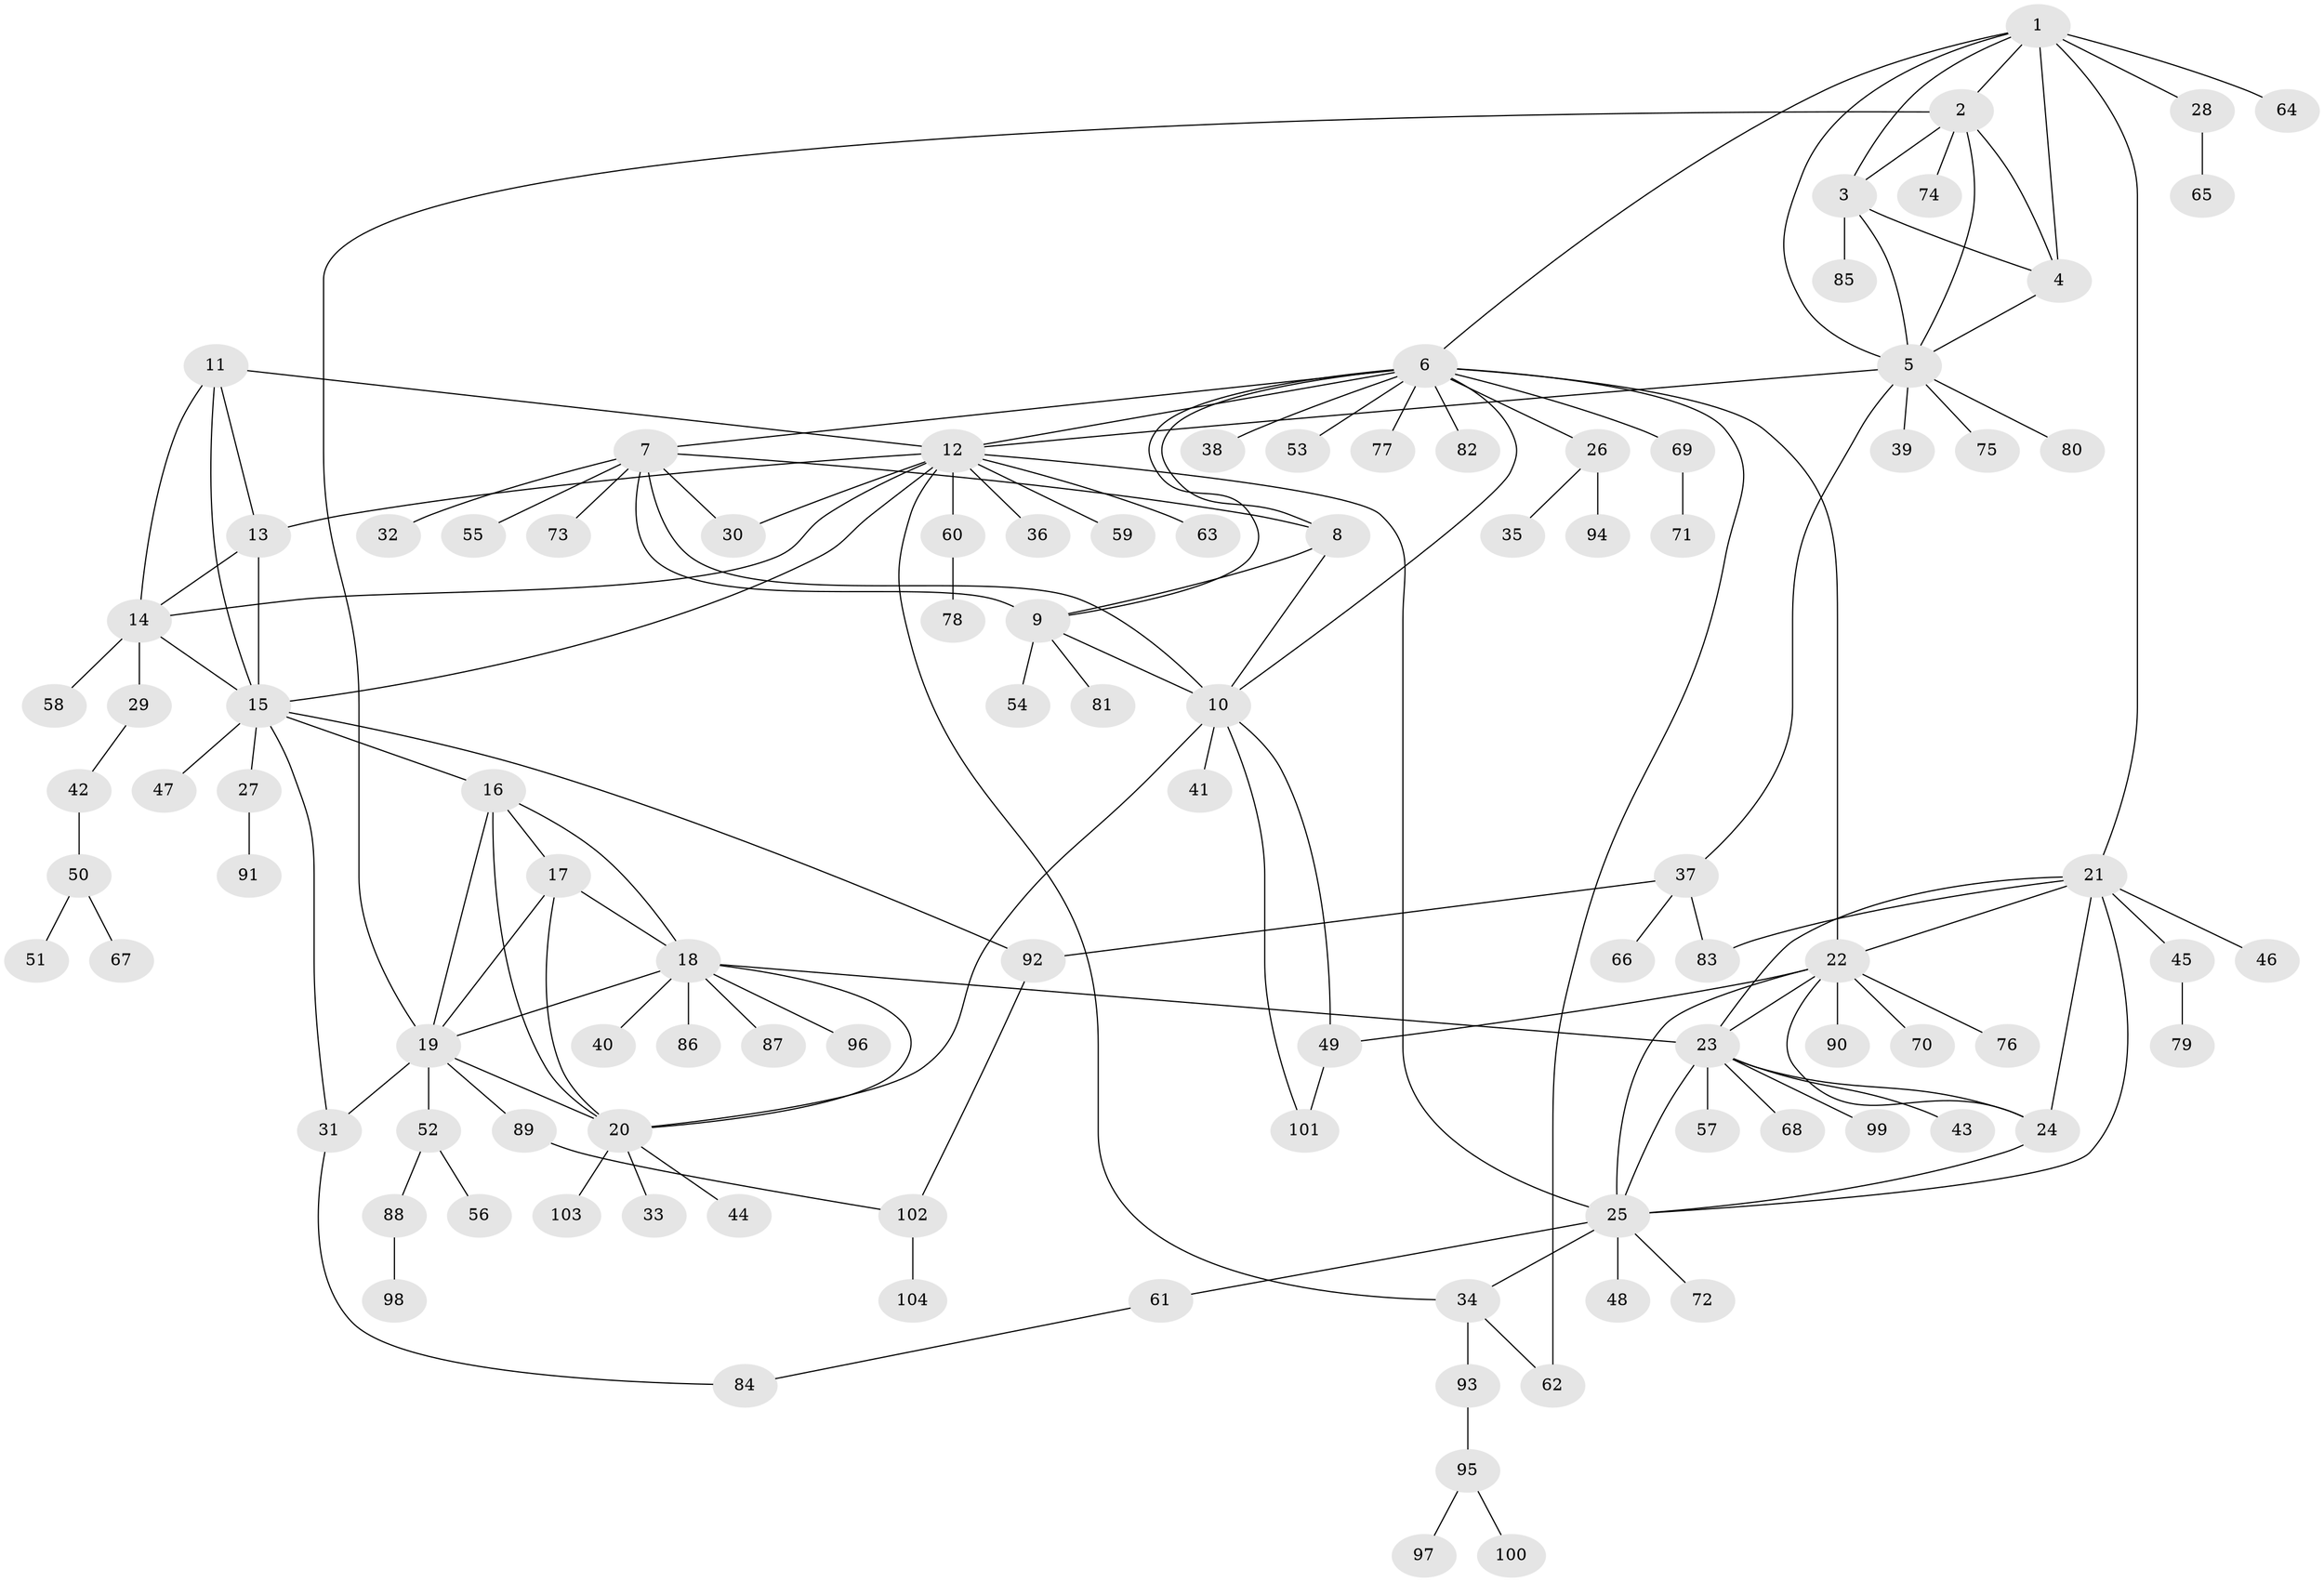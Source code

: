 // Generated by graph-tools (version 1.1) at 2025/55/03/09/25 04:55:52]
// undirected, 104 vertices, 149 edges
graph export_dot {
graph [start="1"]
  node [color=gray90,style=filled];
  1;
  2;
  3;
  4;
  5;
  6;
  7;
  8;
  9;
  10;
  11;
  12;
  13;
  14;
  15;
  16;
  17;
  18;
  19;
  20;
  21;
  22;
  23;
  24;
  25;
  26;
  27;
  28;
  29;
  30;
  31;
  32;
  33;
  34;
  35;
  36;
  37;
  38;
  39;
  40;
  41;
  42;
  43;
  44;
  45;
  46;
  47;
  48;
  49;
  50;
  51;
  52;
  53;
  54;
  55;
  56;
  57;
  58;
  59;
  60;
  61;
  62;
  63;
  64;
  65;
  66;
  67;
  68;
  69;
  70;
  71;
  72;
  73;
  74;
  75;
  76;
  77;
  78;
  79;
  80;
  81;
  82;
  83;
  84;
  85;
  86;
  87;
  88;
  89;
  90;
  91;
  92;
  93;
  94;
  95;
  96;
  97;
  98;
  99;
  100;
  101;
  102;
  103;
  104;
  1 -- 2;
  1 -- 3;
  1 -- 4;
  1 -- 5;
  1 -- 6;
  1 -- 21;
  1 -- 28;
  1 -- 64;
  2 -- 3;
  2 -- 4;
  2 -- 5;
  2 -- 19;
  2 -- 74;
  3 -- 4;
  3 -- 5;
  3 -- 85;
  4 -- 5;
  5 -- 12;
  5 -- 37;
  5 -- 39;
  5 -- 75;
  5 -- 80;
  6 -- 7;
  6 -- 8;
  6 -- 9;
  6 -- 10;
  6 -- 12;
  6 -- 22;
  6 -- 26;
  6 -- 38;
  6 -- 53;
  6 -- 62;
  6 -- 69;
  6 -- 77;
  6 -- 82;
  7 -- 8;
  7 -- 9;
  7 -- 10;
  7 -- 30;
  7 -- 32;
  7 -- 55;
  7 -- 73;
  8 -- 9;
  8 -- 10;
  9 -- 10;
  9 -- 54;
  9 -- 81;
  10 -- 20;
  10 -- 41;
  10 -- 49;
  10 -- 101;
  11 -- 12;
  11 -- 13;
  11 -- 14;
  11 -- 15;
  12 -- 13;
  12 -- 14;
  12 -- 15;
  12 -- 25;
  12 -- 30;
  12 -- 34;
  12 -- 36;
  12 -- 59;
  12 -- 60;
  12 -- 63;
  13 -- 14;
  13 -- 15;
  14 -- 15;
  14 -- 29;
  14 -- 58;
  15 -- 16;
  15 -- 27;
  15 -- 31;
  15 -- 47;
  15 -- 92;
  16 -- 17;
  16 -- 18;
  16 -- 19;
  16 -- 20;
  17 -- 18;
  17 -- 19;
  17 -- 20;
  18 -- 19;
  18 -- 20;
  18 -- 23;
  18 -- 40;
  18 -- 86;
  18 -- 87;
  18 -- 96;
  19 -- 20;
  19 -- 31;
  19 -- 52;
  19 -- 89;
  20 -- 33;
  20 -- 44;
  20 -- 103;
  21 -- 22;
  21 -- 23;
  21 -- 24;
  21 -- 25;
  21 -- 45;
  21 -- 46;
  21 -- 83;
  22 -- 23;
  22 -- 24;
  22 -- 25;
  22 -- 49;
  22 -- 70;
  22 -- 76;
  22 -- 90;
  23 -- 24;
  23 -- 25;
  23 -- 43;
  23 -- 57;
  23 -- 68;
  23 -- 99;
  24 -- 25;
  25 -- 34;
  25 -- 48;
  25 -- 61;
  25 -- 72;
  26 -- 35;
  26 -- 94;
  27 -- 91;
  28 -- 65;
  29 -- 42;
  31 -- 84;
  34 -- 62;
  34 -- 93;
  37 -- 66;
  37 -- 83;
  37 -- 92;
  42 -- 50;
  45 -- 79;
  49 -- 101;
  50 -- 51;
  50 -- 67;
  52 -- 56;
  52 -- 88;
  60 -- 78;
  61 -- 84;
  69 -- 71;
  88 -- 98;
  89 -- 102;
  92 -- 102;
  93 -- 95;
  95 -- 97;
  95 -- 100;
  102 -- 104;
}
